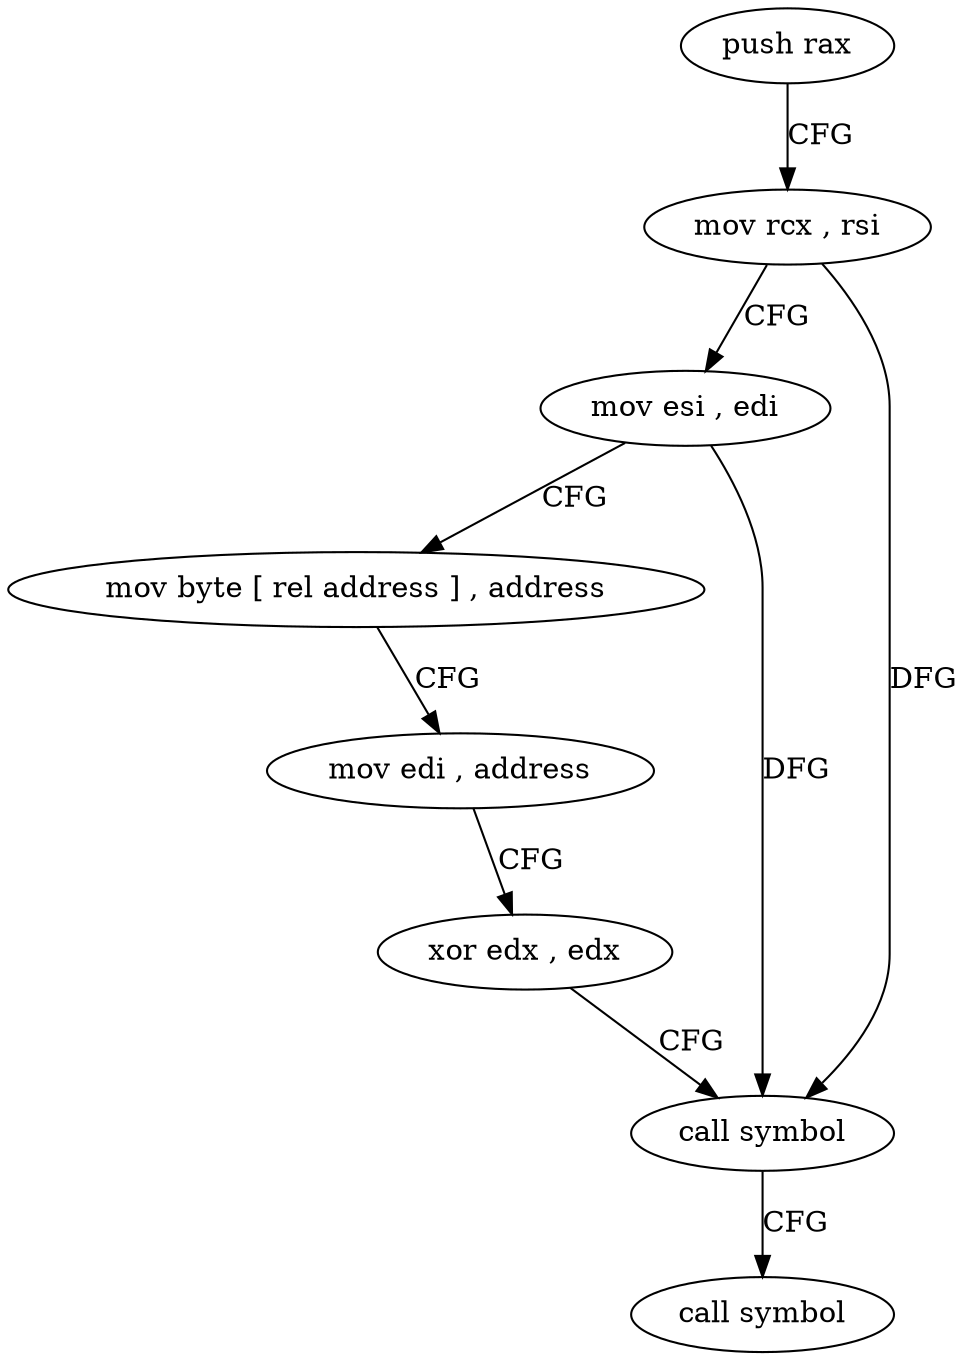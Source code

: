 digraph "func" {
"4230736" [label = "push rax" ]
"4230737" [label = "mov rcx , rsi" ]
"4230740" [label = "mov esi , edi" ]
"4230742" [label = "mov byte [ rel address ] , address" ]
"4230749" [label = "mov edi , address" ]
"4230754" [label = "xor edx , edx" ]
"4230756" [label = "call symbol" ]
"4230761" [label = "call symbol" ]
"4230736" -> "4230737" [ label = "CFG" ]
"4230737" -> "4230740" [ label = "CFG" ]
"4230737" -> "4230756" [ label = "DFG" ]
"4230740" -> "4230742" [ label = "CFG" ]
"4230740" -> "4230756" [ label = "DFG" ]
"4230742" -> "4230749" [ label = "CFG" ]
"4230749" -> "4230754" [ label = "CFG" ]
"4230754" -> "4230756" [ label = "CFG" ]
"4230756" -> "4230761" [ label = "CFG" ]
}
